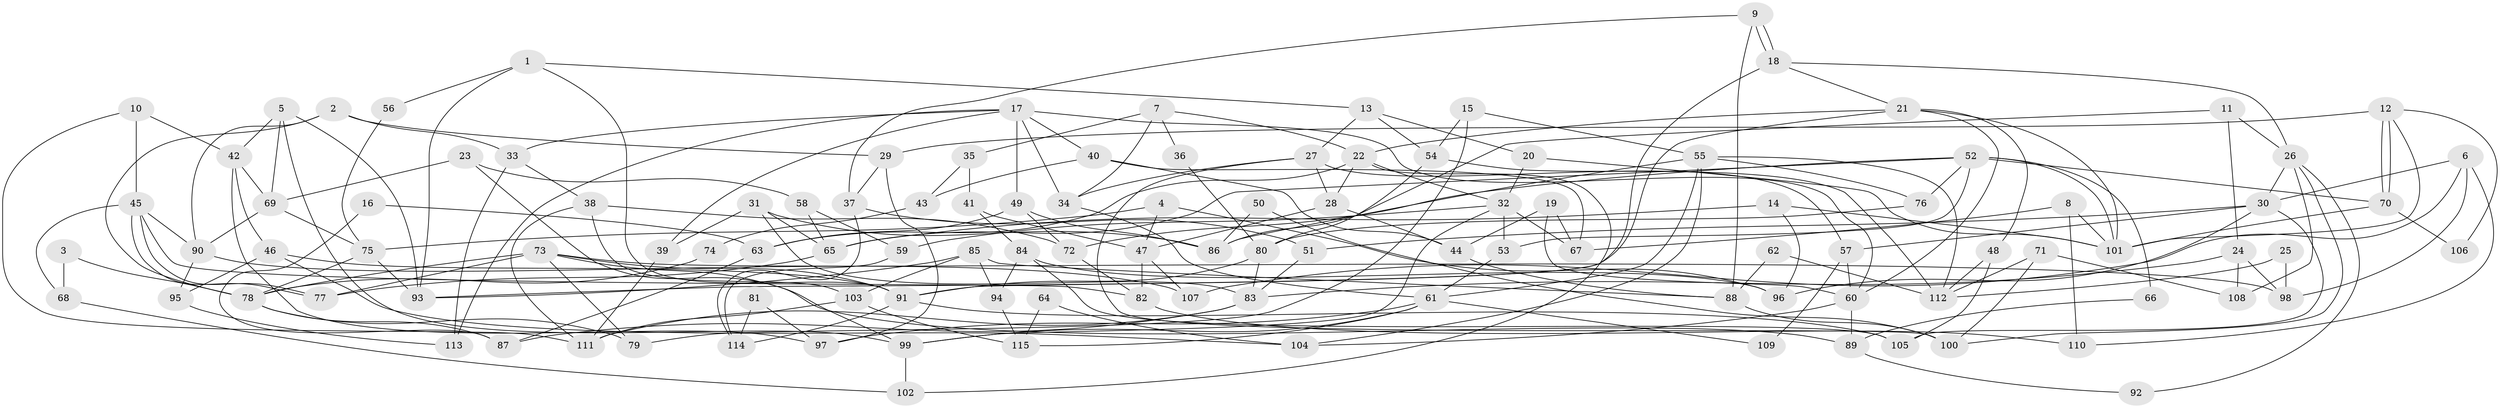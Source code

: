 // Generated by graph-tools (version 1.1) at 2025/36/03/09/25 02:36:06]
// undirected, 115 vertices, 230 edges
graph export_dot {
graph [start="1"]
  node [color=gray90,style=filled];
  1;
  2;
  3;
  4;
  5;
  6;
  7;
  8;
  9;
  10;
  11;
  12;
  13;
  14;
  15;
  16;
  17;
  18;
  19;
  20;
  21;
  22;
  23;
  24;
  25;
  26;
  27;
  28;
  29;
  30;
  31;
  32;
  33;
  34;
  35;
  36;
  37;
  38;
  39;
  40;
  41;
  42;
  43;
  44;
  45;
  46;
  47;
  48;
  49;
  50;
  51;
  52;
  53;
  54;
  55;
  56;
  57;
  58;
  59;
  60;
  61;
  62;
  63;
  64;
  65;
  66;
  67;
  68;
  69;
  70;
  71;
  72;
  73;
  74;
  75;
  76;
  77;
  78;
  79;
  80;
  81;
  82;
  83;
  84;
  85;
  86;
  87;
  88;
  89;
  90;
  91;
  92;
  93;
  94;
  95;
  96;
  97;
  98;
  99;
  100;
  101;
  102;
  103;
  104;
  105;
  106;
  107;
  108;
  109;
  110;
  111;
  112;
  113;
  114;
  115;
  1 -- 91;
  1 -- 13;
  1 -- 56;
  1 -- 93;
  2 -- 78;
  2 -- 29;
  2 -- 33;
  2 -- 90;
  3 -- 68;
  3 -- 78;
  4 -- 75;
  4 -- 96;
  4 -- 47;
  5 -- 93;
  5 -- 99;
  5 -- 42;
  5 -- 69;
  6 -- 110;
  6 -- 107;
  6 -- 30;
  6 -- 98;
  7 -- 22;
  7 -- 34;
  7 -- 35;
  7 -- 36;
  8 -- 101;
  8 -- 67;
  8 -- 110;
  9 -- 88;
  9 -- 18;
  9 -- 18;
  9 -- 37;
  10 -- 45;
  10 -- 42;
  10 -- 111;
  11 -- 24;
  11 -- 26;
  11 -- 86;
  12 -- 70;
  12 -- 70;
  12 -- 101;
  12 -- 29;
  12 -- 106;
  13 -- 20;
  13 -- 27;
  13 -- 54;
  14 -- 101;
  14 -- 96;
  14 -- 65;
  15 -- 54;
  15 -- 55;
  15 -- 79;
  16 -- 63;
  16 -- 87;
  17 -- 33;
  17 -- 113;
  17 -- 34;
  17 -- 39;
  17 -- 40;
  17 -- 49;
  17 -- 60;
  18 -- 91;
  18 -- 21;
  18 -- 26;
  19 -- 44;
  19 -- 60;
  19 -- 67;
  20 -- 32;
  20 -- 101;
  21 -- 22;
  21 -- 48;
  21 -- 60;
  21 -- 93;
  21 -- 101;
  22 -- 28;
  22 -- 63;
  22 -- 32;
  22 -- 102;
  23 -- 58;
  23 -- 69;
  23 -- 99;
  24 -- 83;
  24 -- 98;
  24 -- 108;
  25 -- 112;
  25 -- 98;
  26 -- 30;
  26 -- 92;
  26 -- 100;
  26 -- 108;
  27 -- 34;
  27 -- 57;
  27 -- 28;
  27 -- 100;
  28 -- 44;
  28 -- 47;
  29 -- 97;
  29 -- 37;
  30 -- 105;
  30 -- 51;
  30 -- 57;
  30 -- 96;
  31 -- 86;
  31 -- 39;
  31 -- 65;
  31 -- 83;
  32 -- 99;
  32 -- 53;
  32 -- 59;
  32 -- 67;
  33 -- 38;
  33 -- 113;
  34 -- 61;
  35 -- 41;
  35 -- 43;
  36 -- 80;
  37 -- 51;
  37 -- 114;
  38 -- 72;
  38 -- 111;
  38 -- 103;
  39 -- 111;
  40 -- 67;
  40 -- 43;
  40 -- 44;
  41 -- 47;
  41 -- 84;
  42 -- 69;
  42 -- 46;
  42 -- 97;
  43 -- 74;
  44 -- 88;
  45 -- 82;
  45 -- 77;
  45 -- 77;
  45 -- 68;
  45 -- 90;
  46 -- 91;
  46 -- 95;
  46 -- 104;
  47 -- 82;
  47 -- 107;
  48 -- 112;
  48 -- 105;
  49 -- 86;
  49 -- 63;
  49 -- 72;
  50 -- 86;
  50 -- 100;
  51 -- 83;
  52 -- 101;
  52 -- 65;
  52 -- 53;
  52 -- 66;
  52 -- 70;
  52 -- 72;
  52 -- 76;
  53 -- 61;
  54 -- 80;
  54 -- 112;
  55 -- 104;
  55 -- 112;
  55 -- 61;
  55 -- 76;
  55 -- 86;
  56 -- 75;
  57 -- 60;
  57 -- 109;
  58 -- 59;
  58 -- 65;
  59 -- 114;
  60 -- 89;
  60 -- 104;
  61 -- 97;
  61 -- 99;
  61 -- 109;
  61 -- 115;
  62 -- 88;
  62 -- 112;
  63 -- 87;
  64 -- 115;
  64 -- 104;
  65 -- 77;
  66 -- 89;
  68 -- 102;
  69 -- 90;
  69 -- 75;
  70 -- 101;
  70 -- 106;
  71 -- 108;
  71 -- 100;
  71 -- 112;
  72 -- 82;
  73 -- 78;
  73 -- 77;
  73 -- 79;
  73 -- 89;
  73 -- 91;
  73 -- 98;
  74 -- 78;
  75 -- 93;
  75 -- 78;
  76 -- 80;
  78 -- 79;
  78 -- 87;
  80 -- 83;
  80 -- 91;
  81 -- 114;
  81 -- 97;
  82 -- 110;
  83 -- 87;
  83 -- 111;
  84 -- 105;
  84 -- 94;
  84 -- 96;
  85 -- 103;
  85 -- 93;
  85 -- 88;
  85 -- 94;
  88 -- 100;
  89 -- 92;
  90 -- 95;
  90 -- 107;
  91 -- 105;
  91 -- 114;
  94 -- 115;
  95 -- 113;
  99 -- 102;
  103 -- 111;
  103 -- 115;
}
